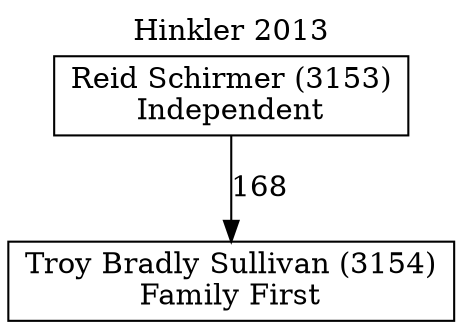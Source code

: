 // House preference flow
digraph "Troy Bradly Sullivan (3154)_Hinkler_2013" {
	graph [label="Hinkler 2013" labelloc=t mclimit=10]
	node [shape=box]
	"Troy Bradly Sullivan (3154)" [label="Troy Bradly Sullivan (3154)
Family First"]
	"Reid Schirmer (3153)" [label="Reid Schirmer (3153)
Independent"]
	"Reid Schirmer (3153)" -> "Troy Bradly Sullivan (3154)" [label=168]
}
